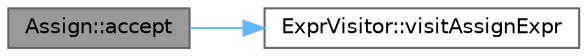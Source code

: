 digraph "Assign::accept"
{
 // LATEX_PDF_SIZE
  bgcolor="transparent";
  edge [fontname=Helvetica,fontsize=10,labelfontname=Helvetica,labelfontsize=10];
  node [fontname=Helvetica,fontsize=10,shape=box,height=0.2,width=0.4];
  rankdir="LR";
  Node1 [id="Node000001",label="Assign::accept",height=0.2,width=0.4,color="gray40", fillcolor="grey60", style="filled", fontcolor="black",tooltip=" "];
  Node1 -> Node2 [id="edge1_Node000001_Node000002",color="steelblue1",style="solid",tooltip=" "];
  Node2 [id="Node000002",label="ExprVisitor::visitAssignExpr",height=0.2,width=0.4,color="grey40", fillcolor="white", style="filled",URL="$classExprVisitor.html#ad4ff4a4c19a0e71201deff7beae535f4",tooltip=" "];
}

